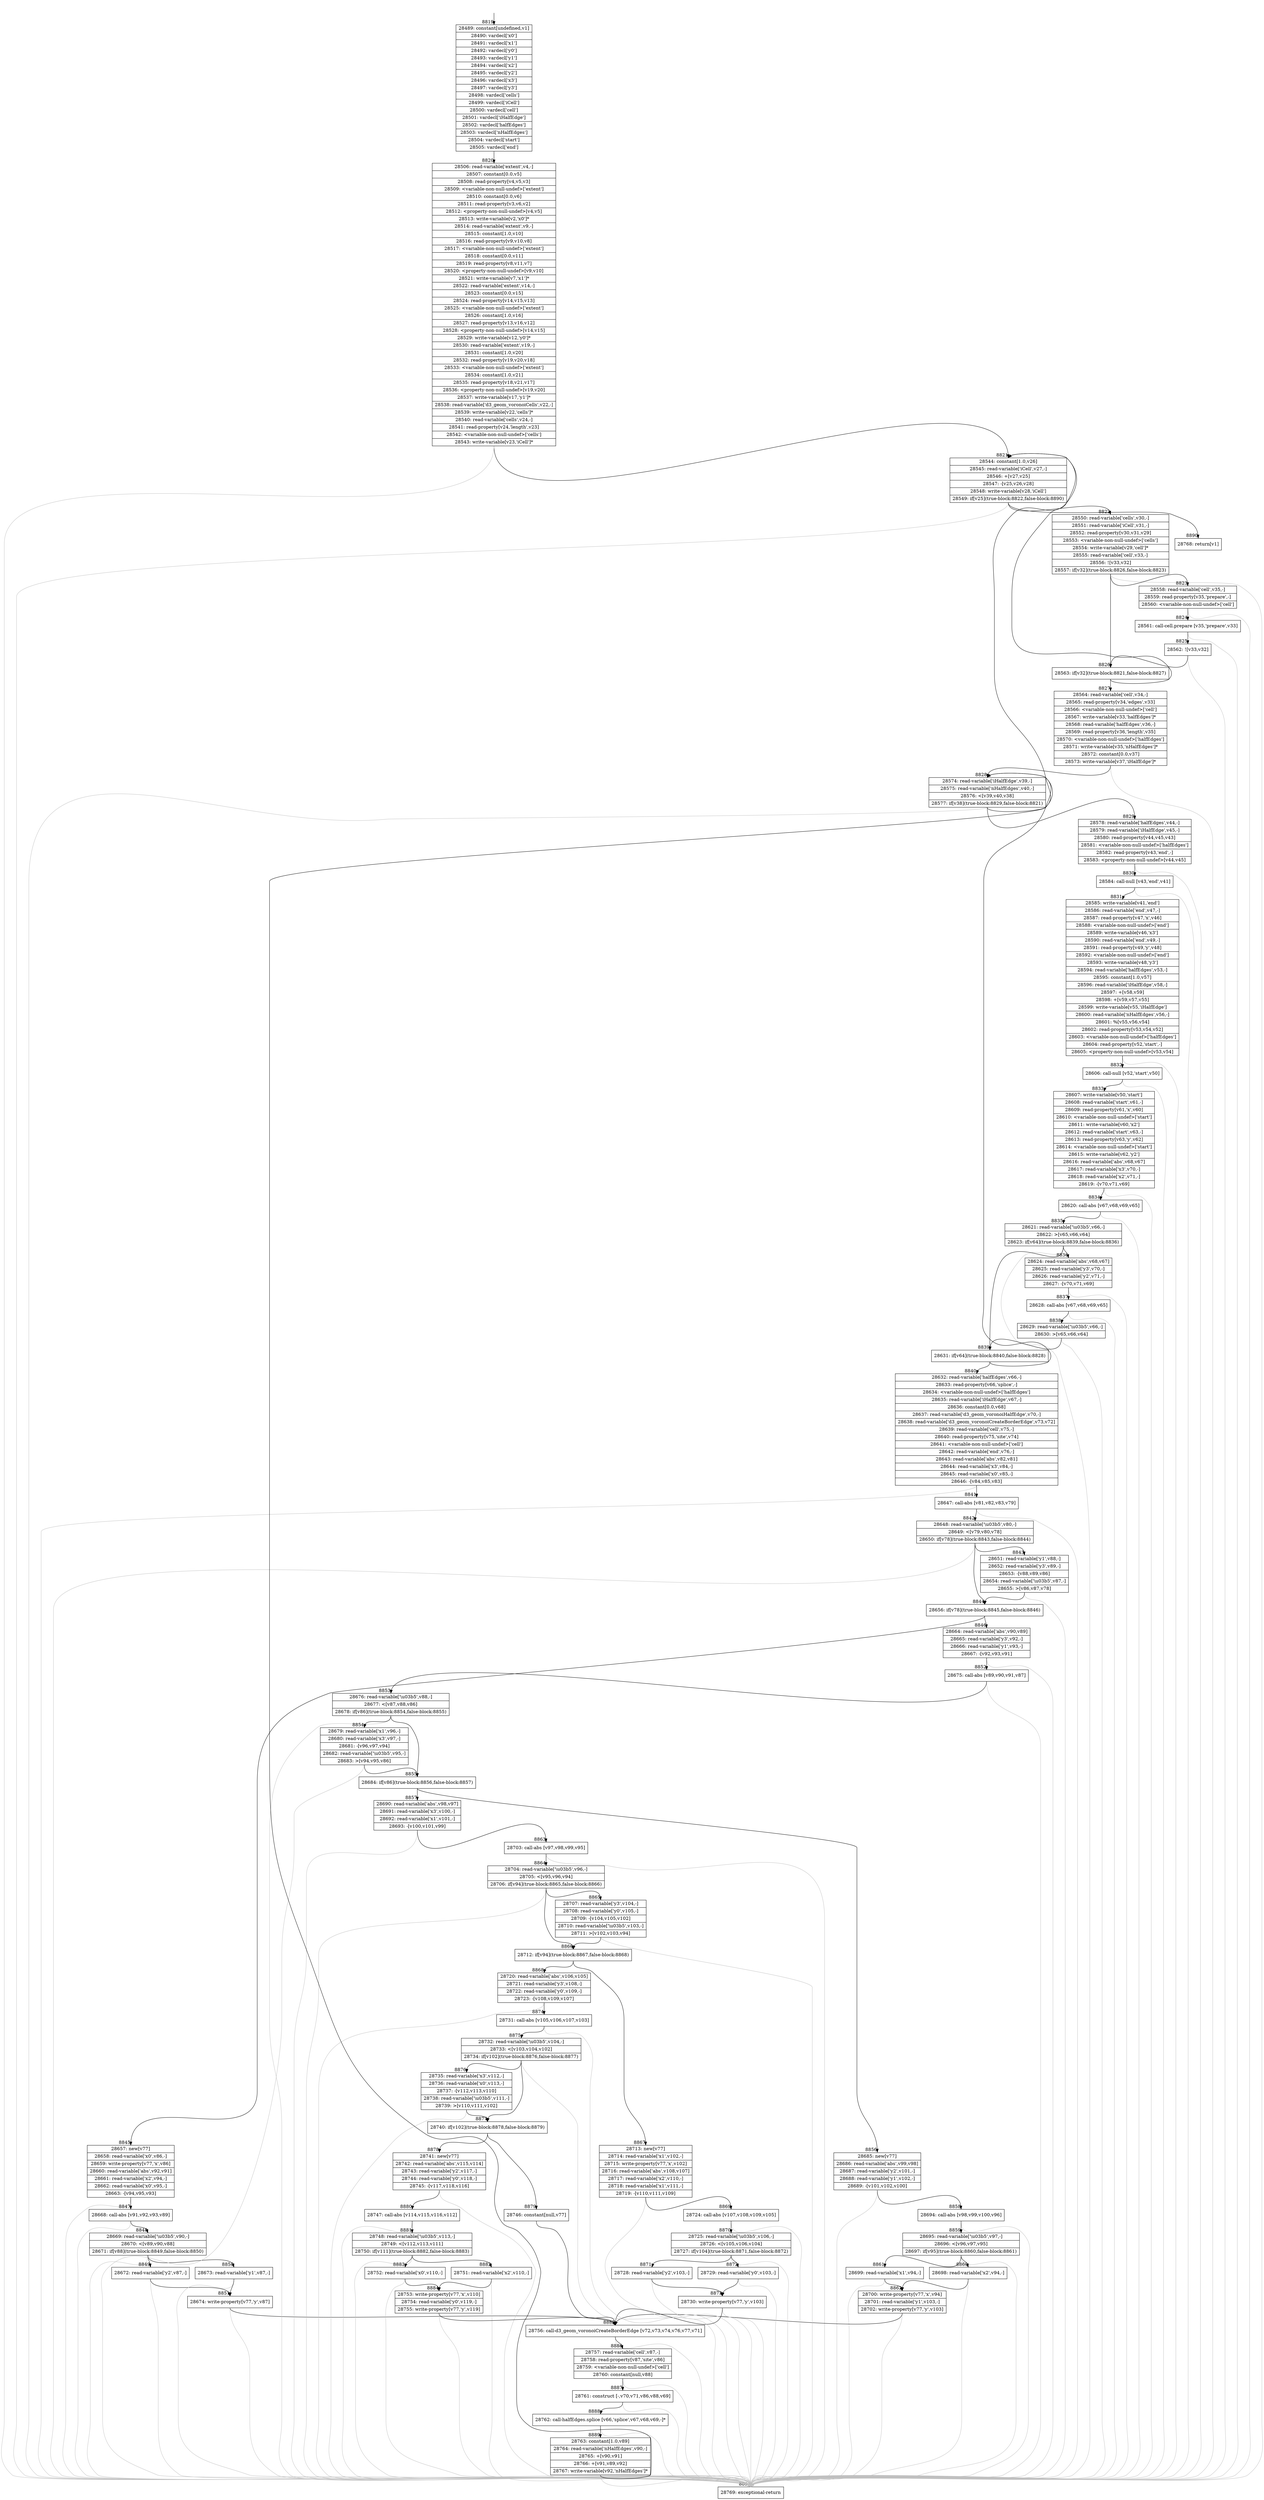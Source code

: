 digraph {
rankdir="TD"
BB_entry830[shape=none,label=""];
BB_entry830 -> BB8819 [tailport=s, headport=n, headlabel="    8819"]
BB8819 [shape=record label="{28489: constant[undefined,v1]|28490: vardecl['x0']|28491: vardecl['x1']|28492: vardecl['y0']|28493: vardecl['y1']|28494: vardecl['x2']|28495: vardecl['y2']|28496: vardecl['x3']|28497: vardecl['y3']|28498: vardecl['cells']|28499: vardecl['iCell']|28500: vardecl['cell']|28501: vardecl['iHalfEdge']|28502: vardecl['halfEdges']|28503: vardecl['nHalfEdges']|28504: vardecl['start']|28505: vardecl['end']}" ] 
BB8819 -> BB8820 [tailport=s, headport=n, headlabel="      8820"]
BB8820 [shape=record label="{28506: read-variable['extent',v4,-]|28507: constant[0.0,v5]|28508: read-property[v4,v5,v3]|28509: \<variable-non-null-undef\>['extent']|28510: constant[0.0,v6]|28511: read-property[v3,v6,v2]|28512: \<property-non-null-undef\>[v4,v5]|28513: write-variable[v2,'x0']*|28514: read-variable['extent',v9,-]|28515: constant[1.0,v10]|28516: read-property[v9,v10,v8]|28517: \<variable-non-null-undef\>['extent']|28518: constant[0.0,v11]|28519: read-property[v8,v11,v7]|28520: \<property-non-null-undef\>[v9,v10]|28521: write-variable[v7,'x1']*|28522: read-variable['extent',v14,-]|28523: constant[0.0,v15]|28524: read-property[v14,v15,v13]|28525: \<variable-non-null-undef\>['extent']|28526: constant[1.0,v16]|28527: read-property[v13,v16,v12]|28528: \<property-non-null-undef\>[v14,v15]|28529: write-variable[v12,'y0']*|28530: read-variable['extent',v19,-]|28531: constant[1.0,v20]|28532: read-property[v19,v20,v18]|28533: \<variable-non-null-undef\>['extent']|28534: constant[1.0,v21]|28535: read-property[v18,v21,v17]|28536: \<property-non-null-undef\>[v19,v20]|28537: write-variable[v17,'y1']*|28538: read-variable['d3_geom_voronoiCells',v22,-]|28539: write-variable[v22,'cells']*|28540: read-variable['cells',v24,-]|28541: read-property[v24,'length',v23]|28542: \<variable-non-null-undef\>['cells']|28543: write-variable[v23,'iCell']*}" ] 
BB8820 -> BB8821 [tailport=s, headport=n, headlabel="      8821"]
BB8820 -> BB8891 [tailport=s, headport=n, color=gray, headlabel="      8891"]
BB8821 [shape=record label="{28544: constant[1.0,v26]|28545: read-variable['iCell',v27,-]|28546: +[v27,v25]|28547: -[v25,v26,v28]|28548: write-variable[v28,'iCell']|28549: if[v25](true-block:8822,false-block:8890)}" ] 
BB8821 -> BB8822 [tailport=s, headport=n, headlabel="      8822"]
BB8821 -> BB8890 [tailport=s, headport=n, headlabel="      8890"]
BB8821 -> BB8891 [tailport=s, headport=n, color=gray]
BB8822 [shape=record label="{28550: read-variable['cells',v30,-]|28551: read-variable['iCell',v31,-]|28552: read-property[v30,v31,v29]|28553: \<variable-non-null-undef\>['cells']|28554: write-variable[v29,'cell']*|28555: read-variable['cell',v33,-]|28556: ![v33,v32]|28557: if[v32](true-block:8826,false-block:8823)}" ] 
BB8822 -> BB8826 [tailport=s, headport=n, headlabel="      8826"]
BB8822 -> BB8823 [tailport=s, headport=n, headlabel="      8823"]
BB8822 -> BB8891 [tailport=s, headport=n, color=gray]
BB8823 [shape=record label="{28558: read-variable['cell',v35,-]|28559: read-property[v35,'prepare',-]|28560: \<variable-non-null-undef\>['cell']}" ] 
BB8823 -> BB8824 [tailport=s, headport=n, headlabel="      8824"]
BB8823 -> BB8891 [tailport=s, headport=n, color=gray]
BB8824 [shape=record label="{28561: call-cell.prepare [v35,'prepare',v33]}" ] 
BB8824 -> BB8825 [tailport=s, headport=n, headlabel="      8825"]
BB8824 -> BB8891 [tailport=s, headport=n, color=gray]
BB8825 [shape=record label="{28562: ![v33,v32]}" ] 
BB8825 -> BB8826 [tailport=s, headport=n]
BB8825 -> BB8891 [tailport=s, headport=n, color=gray]
BB8826 [shape=record label="{28563: if[v32](true-block:8821,false-block:8827)}" ] 
BB8826 -> BB8821 [tailport=s, headport=n]
BB8826 -> BB8827 [tailport=s, headport=n, headlabel="      8827"]
BB8827 [shape=record label="{28564: read-variable['cell',v34,-]|28565: read-property[v34,'edges',v33]|28566: \<variable-non-null-undef\>['cell']|28567: write-variable[v33,'halfEdges']*|28568: read-variable['halfEdges',v36,-]|28569: read-property[v36,'length',v35]|28570: \<variable-non-null-undef\>['halfEdges']|28571: write-variable[v35,'nHalfEdges']*|28572: constant[0.0,v37]|28573: write-variable[v37,'iHalfEdge']*}" ] 
BB8827 -> BB8828 [tailport=s, headport=n, headlabel="      8828"]
BB8827 -> BB8891 [tailport=s, headport=n, color=gray]
BB8828 [shape=record label="{28574: read-variable['iHalfEdge',v39,-]|28575: read-variable['nHalfEdges',v40,-]|28576: \<[v39,v40,v38]|28577: if[v38](true-block:8829,false-block:8821)}" ] 
BB8828 -> BB8829 [tailport=s, headport=n, headlabel="      8829"]
BB8828 -> BB8821 [tailport=s, headport=n]
BB8828 -> BB8891 [tailport=s, headport=n, color=gray]
BB8829 [shape=record label="{28578: read-variable['halfEdges',v44,-]|28579: read-variable['iHalfEdge',v45,-]|28580: read-property[v44,v45,v43]|28581: \<variable-non-null-undef\>['halfEdges']|28582: read-property[v43,'end',-]|28583: \<property-non-null-undef\>[v44,v45]}" ] 
BB8829 -> BB8830 [tailport=s, headport=n, headlabel="      8830"]
BB8829 -> BB8891 [tailport=s, headport=n, color=gray]
BB8830 [shape=record label="{28584: call-null [v43,'end',v41]}" ] 
BB8830 -> BB8831 [tailport=s, headport=n, headlabel="      8831"]
BB8830 -> BB8891 [tailport=s, headport=n, color=gray]
BB8831 [shape=record label="{28585: write-variable[v41,'end']|28586: read-variable['end',v47,-]|28587: read-property[v47,'x',v46]|28588: \<variable-non-null-undef\>['end']|28589: write-variable[v46,'x3']|28590: read-variable['end',v49,-]|28591: read-property[v49,'y',v48]|28592: \<variable-non-null-undef\>['end']|28593: write-variable[v48,'y3']|28594: read-variable['halfEdges',v53,-]|28595: constant[1.0,v57]|28596: read-variable['iHalfEdge',v58,-]|28597: +[v58,v59]|28598: +[v59,v57,v55]|28599: write-variable[v55,'iHalfEdge']|28600: read-variable['nHalfEdges',v56,-]|28601: %[v55,v56,v54]|28602: read-property[v53,v54,v52]|28603: \<variable-non-null-undef\>['halfEdges']|28604: read-property[v52,'start',-]|28605: \<property-non-null-undef\>[v53,v54]}" ] 
BB8831 -> BB8832 [tailport=s, headport=n, headlabel="      8832"]
BB8831 -> BB8891 [tailport=s, headport=n, color=gray]
BB8832 [shape=record label="{28606: call-null [v52,'start',v50]}" ] 
BB8832 -> BB8833 [tailport=s, headport=n, headlabel="      8833"]
BB8832 -> BB8891 [tailport=s, headport=n, color=gray]
BB8833 [shape=record label="{28607: write-variable[v50,'start']|28608: read-variable['start',v61,-]|28609: read-property[v61,'x',v60]|28610: \<variable-non-null-undef\>['start']|28611: write-variable[v60,'x2']|28612: read-variable['start',v63,-]|28613: read-property[v63,'y',v62]|28614: \<variable-non-null-undef\>['start']|28615: write-variable[v62,'y2']|28616: read-variable['abs',v68,v67]|28617: read-variable['x3',v70,-]|28618: read-variable['x2',v71,-]|28619: -[v70,v71,v69]}" ] 
BB8833 -> BB8834 [tailport=s, headport=n, headlabel="      8834"]
BB8833 -> BB8891 [tailport=s, headport=n, color=gray]
BB8834 [shape=record label="{28620: call-abs [v67,v68,v69,v65]}" ] 
BB8834 -> BB8835 [tailport=s, headport=n, headlabel="      8835"]
BB8834 -> BB8891 [tailport=s, headport=n, color=gray]
BB8835 [shape=record label="{28621: read-variable['\\u03b5',v66,-]|28622: \>[v65,v66,v64]|28623: if[v64](true-block:8839,false-block:8836)}" ] 
BB8835 -> BB8839 [tailport=s, headport=n, headlabel="      8839"]
BB8835 -> BB8836 [tailport=s, headport=n, headlabel="      8836"]
BB8835 -> BB8891 [tailport=s, headport=n, color=gray]
BB8836 [shape=record label="{28624: read-variable['abs',v68,v67]|28625: read-variable['y3',v70,-]|28626: read-variable['y2',v71,-]|28627: -[v70,v71,v69]}" ] 
BB8836 -> BB8837 [tailport=s, headport=n, headlabel="      8837"]
BB8836 -> BB8891 [tailport=s, headport=n, color=gray]
BB8837 [shape=record label="{28628: call-abs [v67,v68,v69,v65]}" ] 
BB8837 -> BB8838 [tailport=s, headport=n, headlabel="      8838"]
BB8837 -> BB8891 [tailport=s, headport=n, color=gray]
BB8838 [shape=record label="{28629: read-variable['\\u03b5',v66,-]|28630: \>[v65,v66,v64]}" ] 
BB8838 -> BB8839 [tailport=s, headport=n]
BB8838 -> BB8891 [tailport=s, headport=n, color=gray]
BB8839 [shape=record label="{28631: if[v64](true-block:8840,false-block:8828)}" ] 
BB8839 -> BB8840 [tailport=s, headport=n, headlabel="      8840"]
BB8839 -> BB8828 [tailport=s, headport=n]
BB8840 [shape=record label="{28632: read-variable['halfEdges',v66,-]|28633: read-property[v66,'splice',-]|28634: \<variable-non-null-undef\>['halfEdges']|28635: read-variable['iHalfEdge',v67,-]|28636: constant[0.0,v68]|28637: read-variable['d3_geom_voronoiHalfEdge',v70,-]|28638: read-variable['d3_geom_voronoiCreateBorderEdge',v73,v72]|28639: read-variable['cell',v75,-]|28640: read-property[v75,'site',v74]|28641: \<variable-non-null-undef\>['cell']|28642: read-variable['end',v76,-]|28643: read-variable['abs',v82,v81]|28644: read-variable['x3',v84,-]|28645: read-variable['x0',v85,-]|28646: -[v84,v85,v83]}" ] 
BB8840 -> BB8841 [tailport=s, headport=n, headlabel="      8841"]
BB8840 -> BB8891 [tailport=s, headport=n, color=gray]
BB8841 [shape=record label="{28647: call-abs [v81,v82,v83,v79]}" ] 
BB8841 -> BB8842 [tailport=s, headport=n, headlabel="      8842"]
BB8841 -> BB8891 [tailport=s, headport=n, color=gray]
BB8842 [shape=record label="{28648: read-variable['\\u03b5',v80,-]|28649: \<[v79,v80,v78]|28650: if[v78](true-block:8843,false-block:8844)}" ] 
BB8842 -> BB8844 [tailport=s, headport=n, headlabel="      8844"]
BB8842 -> BB8843 [tailport=s, headport=n, headlabel="      8843"]
BB8842 -> BB8891 [tailport=s, headport=n, color=gray]
BB8843 [shape=record label="{28651: read-variable['y1',v88,-]|28652: read-variable['y3',v89,-]|28653: -[v88,v89,v86]|28654: read-variable['\\u03b5',v87,-]|28655: \>[v86,v87,v78]}" ] 
BB8843 -> BB8844 [tailport=s, headport=n]
BB8843 -> BB8891 [tailport=s, headport=n, color=gray]
BB8844 [shape=record label="{28656: if[v78](true-block:8845,false-block:8846)}" ] 
BB8844 -> BB8845 [tailport=s, headport=n, headlabel="      8845"]
BB8844 -> BB8846 [tailport=s, headport=n, headlabel="      8846"]
BB8845 [shape=record label="{28657: new[v77]|28658: read-variable['x0',v86,-]|28659: write-property[v77,'x',v86]|28660: read-variable['abs',v92,v91]|28661: read-variable['x2',v94,-]|28662: read-variable['x0',v95,-]|28663: -[v94,v95,v93]}" ] 
BB8845 -> BB8847 [tailport=s, headport=n, headlabel="      8847"]
BB8845 -> BB8891 [tailport=s, headport=n, color=gray]
BB8846 [shape=record label="{28664: read-variable['abs',v90,v89]|28665: read-variable['y3',v92,-]|28666: read-variable['y1',v93,-]|28667: -[v92,v93,v91]}" ] 
BB8846 -> BB8852 [tailport=s, headport=n, headlabel="      8852"]
BB8846 -> BB8891 [tailport=s, headport=n, color=gray]
BB8847 [shape=record label="{28668: call-abs [v91,v92,v93,v89]}" ] 
BB8847 -> BB8848 [tailport=s, headport=n, headlabel="      8848"]
BB8847 -> BB8891 [tailport=s, headport=n, color=gray]
BB8848 [shape=record label="{28669: read-variable['\\u03b5',v90,-]|28670: \<[v89,v90,v88]|28671: if[v88](true-block:8849,false-block:8850)}" ] 
BB8848 -> BB8849 [tailport=s, headport=n, headlabel="      8849"]
BB8848 -> BB8850 [tailport=s, headport=n, headlabel="      8850"]
BB8848 -> BB8891 [tailport=s, headport=n, color=gray]
BB8849 [shape=record label="{28672: read-variable['y2',v87,-]}" ] 
BB8849 -> BB8851 [tailport=s, headport=n, headlabel="      8851"]
BB8849 -> BB8891 [tailport=s, headport=n, color=gray]
BB8850 [shape=record label="{28673: read-variable['y1',v87,-]}" ] 
BB8850 -> BB8851 [tailport=s, headport=n]
BB8850 -> BB8891 [tailport=s, headport=n, color=gray]
BB8851 [shape=record label="{28674: write-property[v77,'y',v87]}" ] 
BB8851 -> BB8885 [tailport=s, headport=n, headlabel="      8885"]
BB8851 -> BB8891 [tailport=s, headport=n, color=gray]
BB8852 [shape=record label="{28675: call-abs [v89,v90,v91,v87]}" ] 
BB8852 -> BB8853 [tailport=s, headport=n, headlabel="      8853"]
BB8852 -> BB8891 [tailport=s, headport=n, color=gray]
BB8853 [shape=record label="{28676: read-variable['\\u03b5',v88,-]|28677: \<[v87,v88,v86]|28678: if[v86](true-block:8854,false-block:8855)}" ] 
BB8853 -> BB8855 [tailport=s, headport=n, headlabel="      8855"]
BB8853 -> BB8854 [tailport=s, headport=n, headlabel="      8854"]
BB8853 -> BB8891 [tailport=s, headport=n, color=gray]
BB8854 [shape=record label="{28679: read-variable['x1',v96,-]|28680: read-variable['x3',v97,-]|28681: -[v96,v97,v94]|28682: read-variable['\\u03b5',v95,-]|28683: \>[v94,v95,v86]}" ] 
BB8854 -> BB8855 [tailport=s, headport=n]
BB8854 -> BB8891 [tailport=s, headport=n, color=gray]
BB8855 [shape=record label="{28684: if[v86](true-block:8856,false-block:8857)}" ] 
BB8855 -> BB8856 [tailport=s, headport=n, headlabel="      8856"]
BB8855 -> BB8857 [tailport=s, headport=n, headlabel="      8857"]
BB8856 [shape=record label="{28685: new[v77]|28686: read-variable['abs',v99,v98]|28687: read-variable['y2',v101,-]|28688: read-variable['y1',v102,-]|28689: -[v101,v102,v100]}" ] 
BB8856 -> BB8858 [tailport=s, headport=n, headlabel="      8858"]
BB8856 -> BB8891 [tailport=s, headport=n, color=gray]
BB8857 [shape=record label="{28690: read-variable['abs',v98,v97]|28691: read-variable['x3',v100,-]|28692: read-variable['x1',v101,-]|28693: -[v100,v101,v99]}" ] 
BB8857 -> BB8863 [tailport=s, headport=n, headlabel="      8863"]
BB8857 -> BB8891 [tailport=s, headport=n, color=gray]
BB8858 [shape=record label="{28694: call-abs [v98,v99,v100,v96]}" ] 
BB8858 -> BB8859 [tailport=s, headport=n, headlabel="      8859"]
BB8858 -> BB8891 [tailport=s, headport=n, color=gray]
BB8859 [shape=record label="{28695: read-variable['\\u03b5',v97,-]|28696: \<[v96,v97,v95]|28697: if[v95](true-block:8860,false-block:8861)}" ] 
BB8859 -> BB8860 [tailport=s, headport=n, headlabel="      8860"]
BB8859 -> BB8861 [tailport=s, headport=n, headlabel="      8861"]
BB8859 -> BB8891 [tailport=s, headport=n, color=gray]
BB8860 [shape=record label="{28698: read-variable['x2',v94,-]}" ] 
BB8860 -> BB8862 [tailport=s, headport=n, headlabel="      8862"]
BB8860 -> BB8891 [tailport=s, headport=n, color=gray]
BB8861 [shape=record label="{28699: read-variable['x1',v94,-]}" ] 
BB8861 -> BB8862 [tailport=s, headport=n]
BB8861 -> BB8891 [tailport=s, headport=n, color=gray]
BB8862 [shape=record label="{28700: write-property[v77,'x',v94]|28701: read-variable['y1',v103,-]|28702: write-property[v77,'y',v103]}" ] 
BB8862 -> BB8885 [tailport=s, headport=n]
BB8862 -> BB8891 [tailport=s, headport=n, color=gray]
BB8863 [shape=record label="{28703: call-abs [v97,v98,v99,v95]}" ] 
BB8863 -> BB8864 [tailport=s, headport=n, headlabel="      8864"]
BB8863 -> BB8891 [tailport=s, headport=n, color=gray]
BB8864 [shape=record label="{28704: read-variable['\\u03b5',v96,-]|28705: \<[v95,v96,v94]|28706: if[v94](true-block:8865,false-block:8866)}" ] 
BB8864 -> BB8866 [tailport=s, headport=n, headlabel="      8866"]
BB8864 -> BB8865 [tailport=s, headport=n, headlabel="      8865"]
BB8864 -> BB8891 [tailport=s, headport=n, color=gray]
BB8865 [shape=record label="{28707: read-variable['y3',v104,-]|28708: read-variable['y0',v105,-]|28709: -[v104,v105,v102]|28710: read-variable['\\u03b5',v103,-]|28711: \>[v102,v103,v94]}" ] 
BB8865 -> BB8866 [tailport=s, headport=n]
BB8865 -> BB8891 [tailport=s, headport=n, color=gray]
BB8866 [shape=record label="{28712: if[v94](true-block:8867,false-block:8868)}" ] 
BB8866 -> BB8867 [tailport=s, headport=n, headlabel="      8867"]
BB8866 -> BB8868 [tailport=s, headport=n, headlabel="      8868"]
BB8867 [shape=record label="{28713: new[v77]|28714: read-variable['x1',v102,-]|28715: write-property[v77,'x',v102]|28716: read-variable['abs',v108,v107]|28717: read-variable['x2',v110,-]|28718: read-variable['x1',v111,-]|28719: -[v110,v111,v109]}" ] 
BB8867 -> BB8869 [tailport=s, headport=n, headlabel="      8869"]
BB8867 -> BB8891 [tailport=s, headport=n, color=gray]
BB8868 [shape=record label="{28720: read-variable['abs',v106,v105]|28721: read-variable['y3',v108,-]|28722: read-variable['y0',v109,-]|28723: -[v108,v109,v107]}" ] 
BB8868 -> BB8874 [tailport=s, headport=n, headlabel="      8874"]
BB8868 -> BB8891 [tailport=s, headport=n, color=gray]
BB8869 [shape=record label="{28724: call-abs [v107,v108,v109,v105]}" ] 
BB8869 -> BB8870 [tailport=s, headport=n, headlabel="      8870"]
BB8869 -> BB8891 [tailport=s, headport=n, color=gray]
BB8870 [shape=record label="{28725: read-variable['\\u03b5',v106,-]|28726: \<[v105,v106,v104]|28727: if[v104](true-block:8871,false-block:8872)}" ] 
BB8870 -> BB8871 [tailport=s, headport=n, headlabel="      8871"]
BB8870 -> BB8872 [tailport=s, headport=n, headlabel="      8872"]
BB8870 -> BB8891 [tailport=s, headport=n, color=gray]
BB8871 [shape=record label="{28728: read-variable['y2',v103,-]}" ] 
BB8871 -> BB8873 [tailport=s, headport=n, headlabel="      8873"]
BB8871 -> BB8891 [tailport=s, headport=n, color=gray]
BB8872 [shape=record label="{28729: read-variable['y0',v103,-]}" ] 
BB8872 -> BB8873 [tailport=s, headport=n]
BB8872 -> BB8891 [tailport=s, headport=n, color=gray]
BB8873 [shape=record label="{28730: write-property[v77,'y',v103]}" ] 
BB8873 -> BB8885 [tailport=s, headport=n]
BB8873 -> BB8891 [tailport=s, headport=n, color=gray]
BB8874 [shape=record label="{28731: call-abs [v105,v106,v107,v103]}" ] 
BB8874 -> BB8875 [tailport=s, headport=n, headlabel="      8875"]
BB8874 -> BB8891 [tailport=s, headport=n, color=gray]
BB8875 [shape=record label="{28732: read-variable['\\u03b5',v104,-]|28733: \<[v103,v104,v102]|28734: if[v102](true-block:8876,false-block:8877)}" ] 
BB8875 -> BB8877 [tailport=s, headport=n, headlabel="      8877"]
BB8875 -> BB8876 [tailport=s, headport=n, headlabel="      8876"]
BB8875 -> BB8891 [tailport=s, headport=n, color=gray]
BB8876 [shape=record label="{28735: read-variable['x3',v112,-]|28736: read-variable['x0',v113,-]|28737: -[v112,v113,v110]|28738: read-variable['\\u03b5',v111,-]|28739: \>[v110,v111,v102]}" ] 
BB8876 -> BB8877 [tailport=s, headport=n]
BB8876 -> BB8891 [tailport=s, headport=n, color=gray]
BB8877 [shape=record label="{28740: if[v102](true-block:8878,false-block:8879)}" ] 
BB8877 -> BB8878 [tailport=s, headport=n, headlabel="      8878"]
BB8877 -> BB8879 [tailport=s, headport=n, headlabel="      8879"]
BB8878 [shape=record label="{28741: new[v77]|28742: read-variable['abs',v115,v114]|28743: read-variable['y2',v117,-]|28744: read-variable['y0',v118,-]|28745: -[v117,v118,v116]}" ] 
BB8878 -> BB8880 [tailport=s, headport=n, headlabel="      8880"]
BB8878 -> BB8891 [tailport=s, headport=n, color=gray]
BB8879 [shape=record label="{28746: constant[null,v77]}" ] 
BB8879 -> BB8885 [tailport=s, headport=n]
BB8880 [shape=record label="{28747: call-abs [v114,v115,v116,v112]}" ] 
BB8880 -> BB8881 [tailport=s, headport=n, headlabel="      8881"]
BB8880 -> BB8891 [tailport=s, headport=n, color=gray]
BB8881 [shape=record label="{28748: read-variable['\\u03b5',v113,-]|28749: \<[v112,v113,v111]|28750: if[v111](true-block:8882,false-block:8883)}" ] 
BB8881 -> BB8882 [tailport=s, headport=n, headlabel="      8882"]
BB8881 -> BB8883 [tailport=s, headport=n, headlabel="      8883"]
BB8881 -> BB8891 [tailport=s, headport=n, color=gray]
BB8882 [shape=record label="{28751: read-variable['x2',v110,-]}" ] 
BB8882 -> BB8884 [tailport=s, headport=n, headlabel="      8884"]
BB8882 -> BB8891 [tailport=s, headport=n, color=gray]
BB8883 [shape=record label="{28752: read-variable['x0',v110,-]}" ] 
BB8883 -> BB8884 [tailport=s, headport=n]
BB8883 -> BB8891 [tailport=s, headport=n, color=gray]
BB8884 [shape=record label="{28753: write-property[v77,'x',v110]|28754: read-variable['y0',v119,-]|28755: write-property[v77,'y',v119]}" ] 
BB8884 -> BB8885 [tailport=s, headport=n]
BB8884 -> BB8891 [tailport=s, headport=n, color=gray]
BB8885 [shape=record label="{28756: call-d3_geom_voronoiCreateBorderEdge [v72,v73,v74,v76,v77,v71]}" ] 
BB8885 -> BB8886 [tailport=s, headport=n, headlabel="      8886"]
BB8885 -> BB8891 [tailport=s, headport=n, color=gray]
BB8886 [shape=record label="{28757: read-variable['cell',v87,-]|28758: read-property[v87,'site',v86]|28759: \<variable-non-null-undef\>['cell']|28760: constant[null,v88]}" ] 
BB8886 -> BB8887 [tailport=s, headport=n, headlabel="      8887"]
BB8886 -> BB8891 [tailport=s, headport=n, color=gray]
BB8887 [shape=record label="{28761: construct [-,v70,v71,v86,v88,v69]}" ] 
BB8887 -> BB8888 [tailport=s, headport=n, headlabel="      8888"]
BB8887 -> BB8891 [tailport=s, headport=n, color=gray]
BB8888 [shape=record label="{28762: call-halfEdges.splice [v66,'splice',v67,v68,v69,-]*}" ] 
BB8888 -> BB8889 [tailport=s, headport=n, headlabel="      8889"]
BB8888 -> BB8891 [tailport=s, headport=n, color=gray]
BB8889 [shape=record label="{28763: constant[1.0,v89]|28764: read-variable['nHalfEdges',v90,-]|28765: +[v90,v91]|28766: +[v91,v89,v92]|28767: write-variable[v92,'nHalfEdges']*}" ] 
BB8889 -> BB8828 [tailport=s, headport=n]
BB8889 -> BB8891 [tailport=s, headport=n, color=gray]
BB8890 [shape=record label="{28768: return[v1]}" ] 
BB8891 [shape=record label="{28769: exceptional-return}" ] 
//#$~ 5057
}

